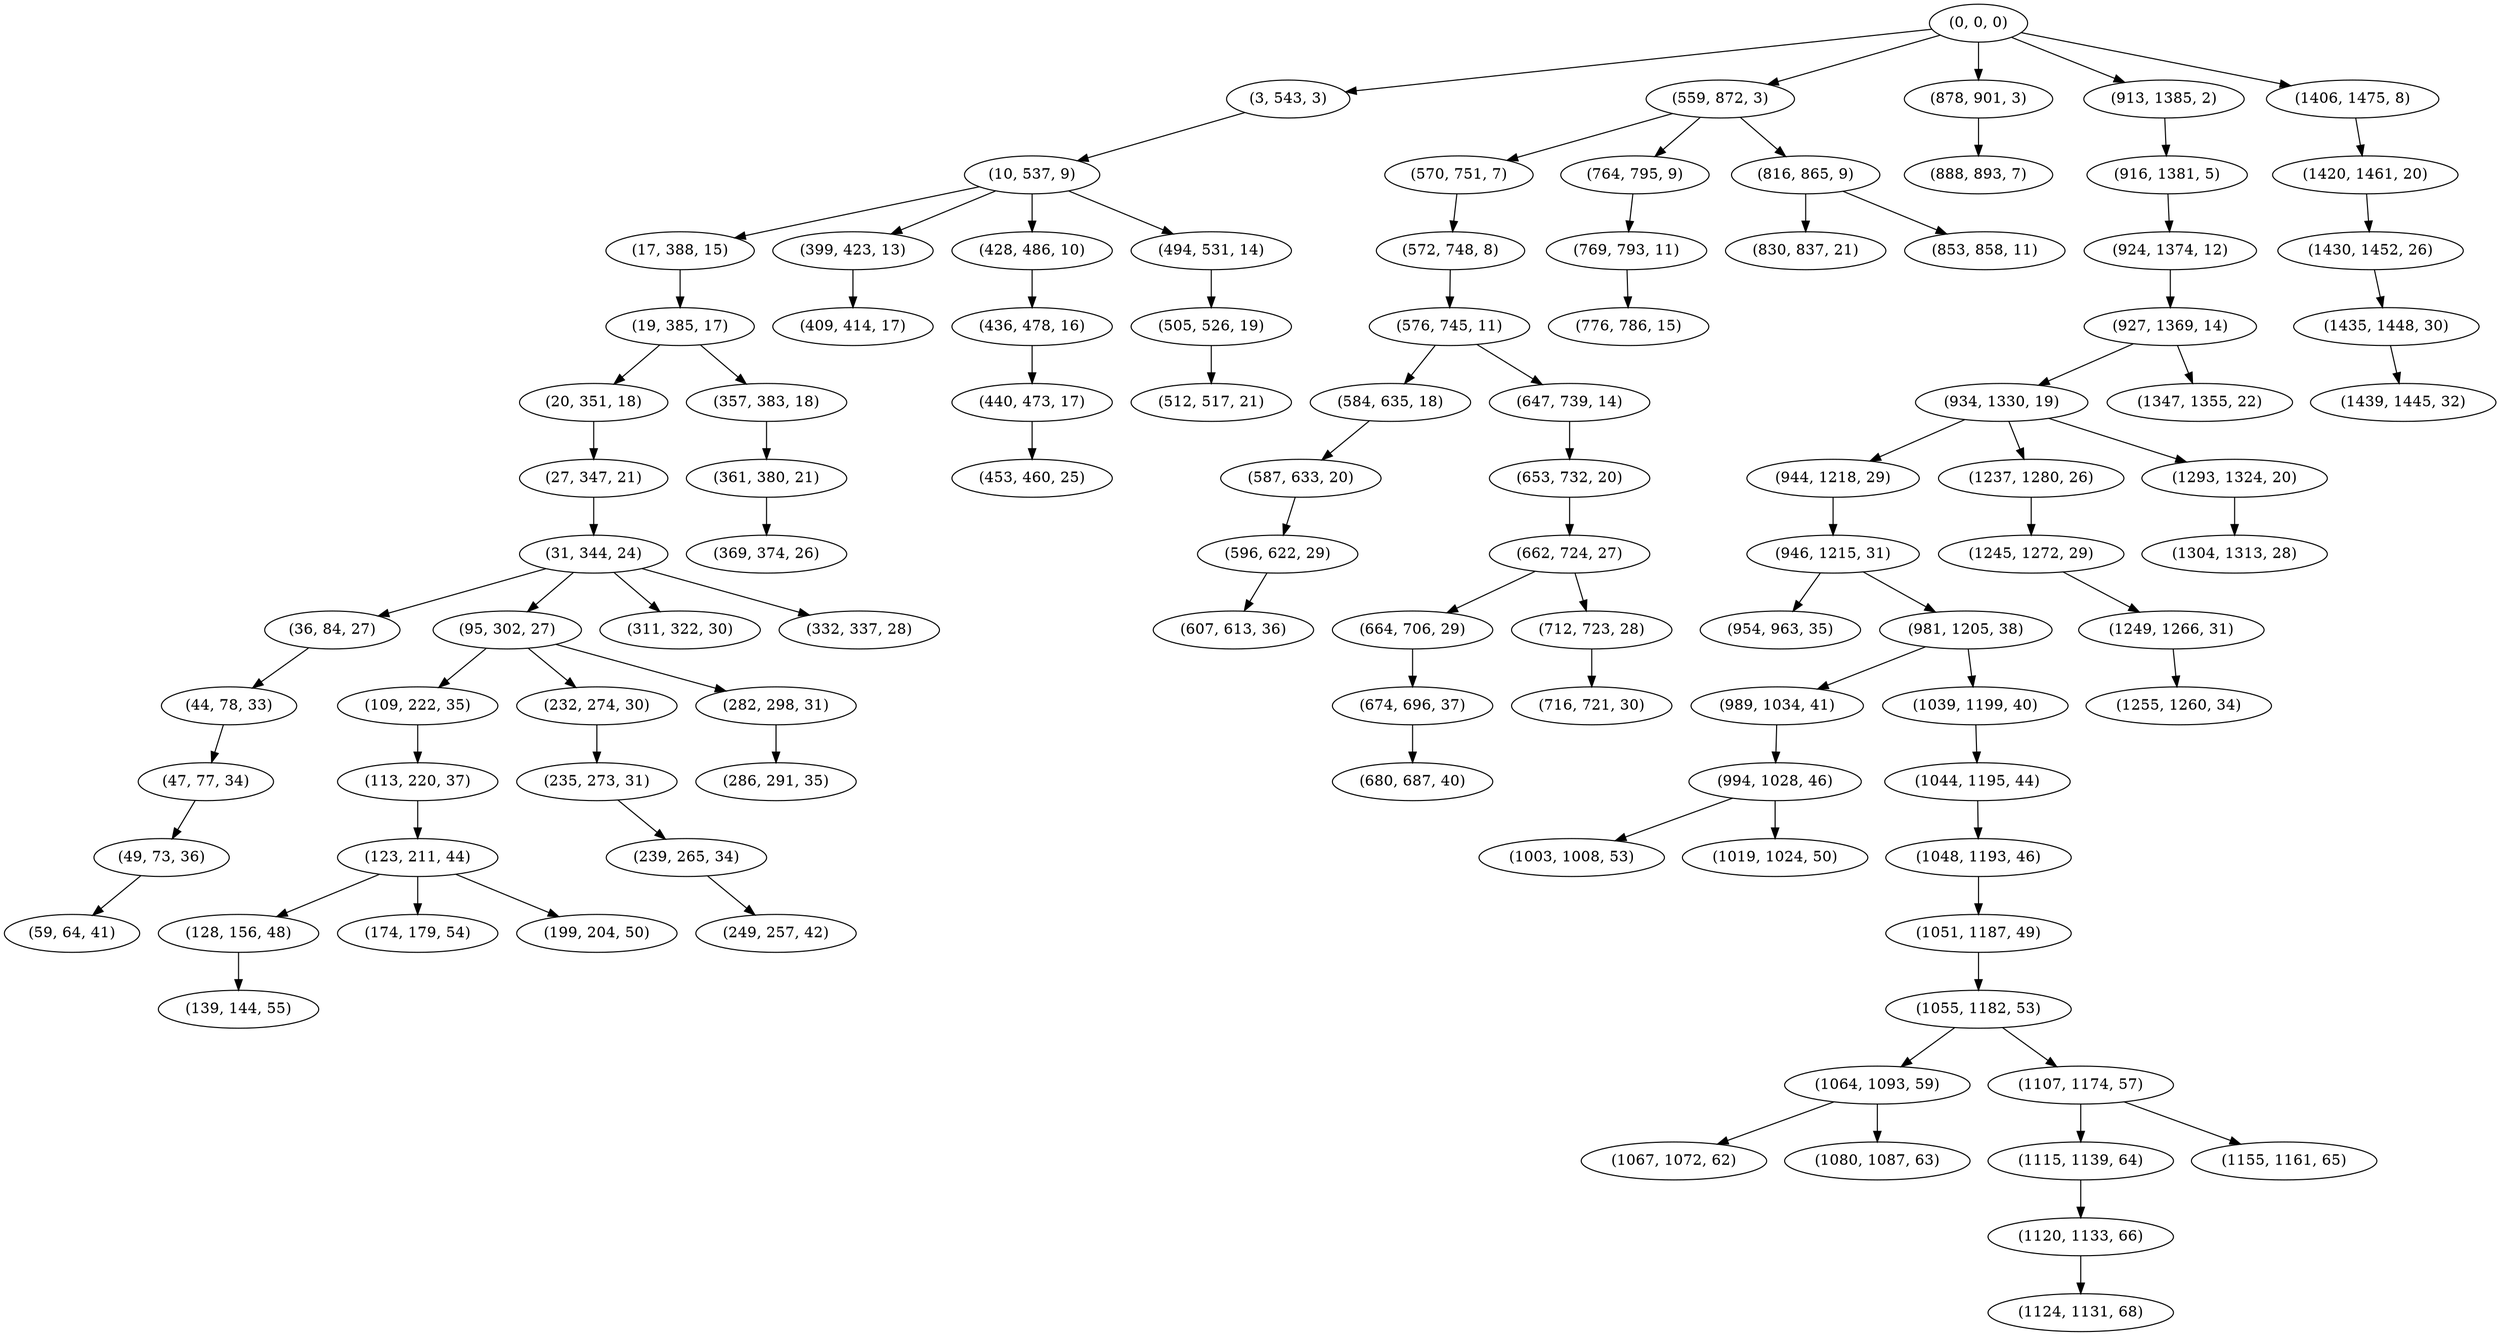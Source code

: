 digraph tree {
    "(0, 0, 0)";
    "(3, 543, 3)";
    "(10, 537, 9)";
    "(17, 388, 15)";
    "(19, 385, 17)";
    "(20, 351, 18)";
    "(27, 347, 21)";
    "(31, 344, 24)";
    "(36, 84, 27)";
    "(44, 78, 33)";
    "(47, 77, 34)";
    "(49, 73, 36)";
    "(59, 64, 41)";
    "(95, 302, 27)";
    "(109, 222, 35)";
    "(113, 220, 37)";
    "(123, 211, 44)";
    "(128, 156, 48)";
    "(139, 144, 55)";
    "(174, 179, 54)";
    "(199, 204, 50)";
    "(232, 274, 30)";
    "(235, 273, 31)";
    "(239, 265, 34)";
    "(249, 257, 42)";
    "(282, 298, 31)";
    "(286, 291, 35)";
    "(311, 322, 30)";
    "(332, 337, 28)";
    "(357, 383, 18)";
    "(361, 380, 21)";
    "(369, 374, 26)";
    "(399, 423, 13)";
    "(409, 414, 17)";
    "(428, 486, 10)";
    "(436, 478, 16)";
    "(440, 473, 17)";
    "(453, 460, 25)";
    "(494, 531, 14)";
    "(505, 526, 19)";
    "(512, 517, 21)";
    "(559, 872, 3)";
    "(570, 751, 7)";
    "(572, 748, 8)";
    "(576, 745, 11)";
    "(584, 635, 18)";
    "(587, 633, 20)";
    "(596, 622, 29)";
    "(607, 613, 36)";
    "(647, 739, 14)";
    "(653, 732, 20)";
    "(662, 724, 27)";
    "(664, 706, 29)";
    "(674, 696, 37)";
    "(680, 687, 40)";
    "(712, 723, 28)";
    "(716, 721, 30)";
    "(764, 795, 9)";
    "(769, 793, 11)";
    "(776, 786, 15)";
    "(816, 865, 9)";
    "(830, 837, 21)";
    "(853, 858, 11)";
    "(878, 901, 3)";
    "(888, 893, 7)";
    "(913, 1385, 2)";
    "(916, 1381, 5)";
    "(924, 1374, 12)";
    "(927, 1369, 14)";
    "(934, 1330, 19)";
    "(944, 1218, 29)";
    "(946, 1215, 31)";
    "(954, 963, 35)";
    "(981, 1205, 38)";
    "(989, 1034, 41)";
    "(994, 1028, 46)";
    "(1003, 1008, 53)";
    "(1019, 1024, 50)";
    "(1039, 1199, 40)";
    "(1044, 1195, 44)";
    "(1048, 1193, 46)";
    "(1051, 1187, 49)";
    "(1055, 1182, 53)";
    "(1064, 1093, 59)";
    "(1067, 1072, 62)";
    "(1080, 1087, 63)";
    "(1107, 1174, 57)";
    "(1115, 1139, 64)";
    "(1120, 1133, 66)";
    "(1124, 1131, 68)";
    "(1155, 1161, 65)";
    "(1237, 1280, 26)";
    "(1245, 1272, 29)";
    "(1249, 1266, 31)";
    "(1255, 1260, 34)";
    "(1293, 1324, 20)";
    "(1304, 1313, 28)";
    "(1347, 1355, 22)";
    "(1406, 1475, 8)";
    "(1420, 1461, 20)";
    "(1430, 1452, 26)";
    "(1435, 1448, 30)";
    "(1439, 1445, 32)";
    "(0, 0, 0)" -> "(3, 543, 3)";
    "(0, 0, 0)" -> "(559, 872, 3)";
    "(0, 0, 0)" -> "(878, 901, 3)";
    "(0, 0, 0)" -> "(913, 1385, 2)";
    "(0, 0, 0)" -> "(1406, 1475, 8)";
    "(3, 543, 3)" -> "(10, 537, 9)";
    "(10, 537, 9)" -> "(17, 388, 15)";
    "(10, 537, 9)" -> "(399, 423, 13)";
    "(10, 537, 9)" -> "(428, 486, 10)";
    "(10, 537, 9)" -> "(494, 531, 14)";
    "(17, 388, 15)" -> "(19, 385, 17)";
    "(19, 385, 17)" -> "(20, 351, 18)";
    "(19, 385, 17)" -> "(357, 383, 18)";
    "(20, 351, 18)" -> "(27, 347, 21)";
    "(27, 347, 21)" -> "(31, 344, 24)";
    "(31, 344, 24)" -> "(36, 84, 27)";
    "(31, 344, 24)" -> "(95, 302, 27)";
    "(31, 344, 24)" -> "(311, 322, 30)";
    "(31, 344, 24)" -> "(332, 337, 28)";
    "(36, 84, 27)" -> "(44, 78, 33)";
    "(44, 78, 33)" -> "(47, 77, 34)";
    "(47, 77, 34)" -> "(49, 73, 36)";
    "(49, 73, 36)" -> "(59, 64, 41)";
    "(95, 302, 27)" -> "(109, 222, 35)";
    "(95, 302, 27)" -> "(232, 274, 30)";
    "(95, 302, 27)" -> "(282, 298, 31)";
    "(109, 222, 35)" -> "(113, 220, 37)";
    "(113, 220, 37)" -> "(123, 211, 44)";
    "(123, 211, 44)" -> "(128, 156, 48)";
    "(123, 211, 44)" -> "(174, 179, 54)";
    "(123, 211, 44)" -> "(199, 204, 50)";
    "(128, 156, 48)" -> "(139, 144, 55)";
    "(232, 274, 30)" -> "(235, 273, 31)";
    "(235, 273, 31)" -> "(239, 265, 34)";
    "(239, 265, 34)" -> "(249, 257, 42)";
    "(282, 298, 31)" -> "(286, 291, 35)";
    "(357, 383, 18)" -> "(361, 380, 21)";
    "(361, 380, 21)" -> "(369, 374, 26)";
    "(399, 423, 13)" -> "(409, 414, 17)";
    "(428, 486, 10)" -> "(436, 478, 16)";
    "(436, 478, 16)" -> "(440, 473, 17)";
    "(440, 473, 17)" -> "(453, 460, 25)";
    "(494, 531, 14)" -> "(505, 526, 19)";
    "(505, 526, 19)" -> "(512, 517, 21)";
    "(559, 872, 3)" -> "(570, 751, 7)";
    "(559, 872, 3)" -> "(764, 795, 9)";
    "(559, 872, 3)" -> "(816, 865, 9)";
    "(570, 751, 7)" -> "(572, 748, 8)";
    "(572, 748, 8)" -> "(576, 745, 11)";
    "(576, 745, 11)" -> "(584, 635, 18)";
    "(576, 745, 11)" -> "(647, 739, 14)";
    "(584, 635, 18)" -> "(587, 633, 20)";
    "(587, 633, 20)" -> "(596, 622, 29)";
    "(596, 622, 29)" -> "(607, 613, 36)";
    "(647, 739, 14)" -> "(653, 732, 20)";
    "(653, 732, 20)" -> "(662, 724, 27)";
    "(662, 724, 27)" -> "(664, 706, 29)";
    "(662, 724, 27)" -> "(712, 723, 28)";
    "(664, 706, 29)" -> "(674, 696, 37)";
    "(674, 696, 37)" -> "(680, 687, 40)";
    "(712, 723, 28)" -> "(716, 721, 30)";
    "(764, 795, 9)" -> "(769, 793, 11)";
    "(769, 793, 11)" -> "(776, 786, 15)";
    "(816, 865, 9)" -> "(830, 837, 21)";
    "(816, 865, 9)" -> "(853, 858, 11)";
    "(878, 901, 3)" -> "(888, 893, 7)";
    "(913, 1385, 2)" -> "(916, 1381, 5)";
    "(916, 1381, 5)" -> "(924, 1374, 12)";
    "(924, 1374, 12)" -> "(927, 1369, 14)";
    "(927, 1369, 14)" -> "(934, 1330, 19)";
    "(927, 1369, 14)" -> "(1347, 1355, 22)";
    "(934, 1330, 19)" -> "(944, 1218, 29)";
    "(934, 1330, 19)" -> "(1237, 1280, 26)";
    "(934, 1330, 19)" -> "(1293, 1324, 20)";
    "(944, 1218, 29)" -> "(946, 1215, 31)";
    "(946, 1215, 31)" -> "(954, 963, 35)";
    "(946, 1215, 31)" -> "(981, 1205, 38)";
    "(981, 1205, 38)" -> "(989, 1034, 41)";
    "(981, 1205, 38)" -> "(1039, 1199, 40)";
    "(989, 1034, 41)" -> "(994, 1028, 46)";
    "(994, 1028, 46)" -> "(1003, 1008, 53)";
    "(994, 1028, 46)" -> "(1019, 1024, 50)";
    "(1039, 1199, 40)" -> "(1044, 1195, 44)";
    "(1044, 1195, 44)" -> "(1048, 1193, 46)";
    "(1048, 1193, 46)" -> "(1051, 1187, 49)";
    "(1051, 1187, 49)" -> "(1055, 1182, 53)";
    "(1055, 1182, 53)" -> "(1064, 1093, 59)";
    "(1055, 1182, 53)" -> "(1107, 1174, 57)";
    "(1064, 1093, 59)" -> "(1067, 1072, 62)";
    "(1064, 1093, 59)" -> "(1080, 1087, 63)";
    "(1107, 1174, 57)" -> "(1115, 1139, 64)";
    "(1107, 1174, 57)" -> "(1155, 1161, 65)";
    "(1115, 1139, 64)" -> "(1120, 1133, 66)";
    "(1120, 1133, 66)" -> "(1124, 1131, 68)";
    "(1237, 1280, 26)" -> "(1245, 1272, 29)";
    "(1245, 1272, 29)" -> "(1249, 1266, 31)";
    "(1249, 1266, 31)" -> "(1255, 1260, 34)";
    "(1293, 1324, 20)" -> "(1304, 1313, 28)";
    "(1406, 1475, 8)" -> "(1420, 1461, 20)";
    "(1420, 1461, 20)" -> "(1430, 1452, 26)";
    "(1430, 1452, 26)" -> "(1435, 1448, 30)";
    "(1435, 1448, 30)" -> "(1439, 1445, 32)";
}
